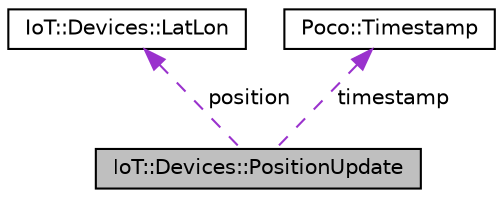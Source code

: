 digraph "IoT::Devices::PositionUpdate"
{
 // LATEX_PDF_SIZE
  edge [fontname="Helvetica",fontsize="10",labelfontname="Helvetica",labelfontsize="10"];
  node [fontname="Helvetica",fontsize="10",shape=record];
  Node1 [label="IoT::Devices::PositionUpdate",height=0.2,width=0.4,color="black", fillcolor="grey75", style="filled", fontcolor="black",tooltip="The information contained in a NMEA 0183 RMC message."];
  Node2 -> Node1 [dir="back",color="darkorchid3",fontsize="10",style="dashed",label=" position" ,fontname="Helvetica"];
  Node2 [label="IoT::Devices::LatLon",height=0.2,width=0.4,color="black", fillcolor="white", style="filled",URL="$structIoT_1_1Devices_1_1LatLon.html",tooltip=" "];
  Node3 -> Node1 [dir="back",color="darkorchid3",fontsize="10",style="dashed",label=" timestamp" ,fontname="Helvetica"];
  Node3 [label="Poco::Timestamp",height=0.2,width=0.4,color="black", fillcolor="white", style="filled",URL="$classPoco_1_1Timestamp.html",tooltip=" "];
}
